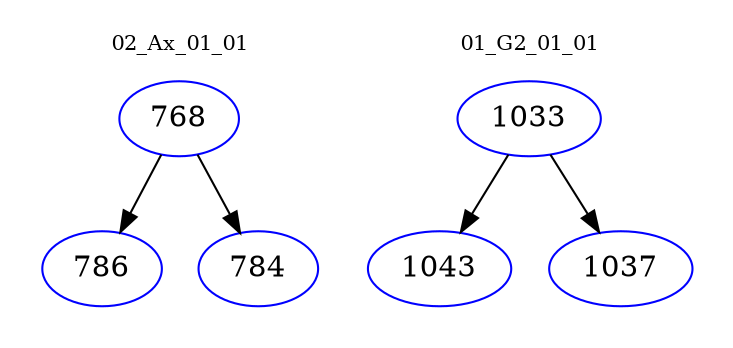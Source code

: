 digraph{
subgraph cluster_0 {
color = white
label = "02_Ax_01_01";
fontsize=10;
T0_768 [label="768", color="blue"]
T0_768 -> T0_786 [color="black"]
T0_786 [label="786", color="blue"]
T0_768 -> T0_784 [color="black"]
T0_784 [label="784", color="blue"]
}
subgraph cluster_1 {
color = white
label = "01_G2_01_01";
fontsize=10;
T1_1033 [label="1033", color="blue"]
T1_1033 -> T1_1043 [color="black"]
T1_1043 [label="1043", color="blue"]
T1_1033 -> T1_1037 [color="black"]
T1_1037 [label="1037", color="blue"]
}
}
